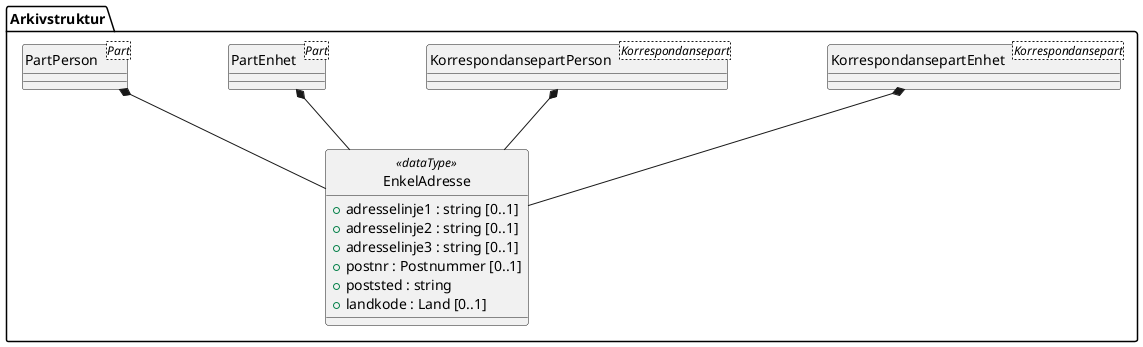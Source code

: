 @startuml
skinparam nodesep 100
hide circle
class Arkivstruktur.EnkelAdresse <<dataType>> {
  +adresselinje1 : string [0..1]
  +adresselinje2 : string [0..1]
  +adresselinje3 : string [0..1]
  +postnr : Postnummer [0..1]
  +poststed : string
  +landkode : Land [0..1]
}
class Arkivstruktur.KorrespondansepartEnhet <Korrespondansepart> {
}
Arkivstruktur.KorrespondansepartEnhet *-- Arkivstruktur.EnkelAdresse
class Arkivstruktur.KorrespondansepartPerson <Korrespondansepart> {
}
Arkivstruktur.KorrespondansepartPerson *-- Arkivstruktur.EnkelAdresse
class Arkivstruktur.PartEnhet <Part> {
}
Arkivstruktur.PartEnhet *-- Arkivstruktur.EnkelAdresse
class Arkivstruktur.PartPerson <Part> {
}
Arkivstruktur.PartPerson *-- Arkivstruktur.EnkelAdresse
@enduml
